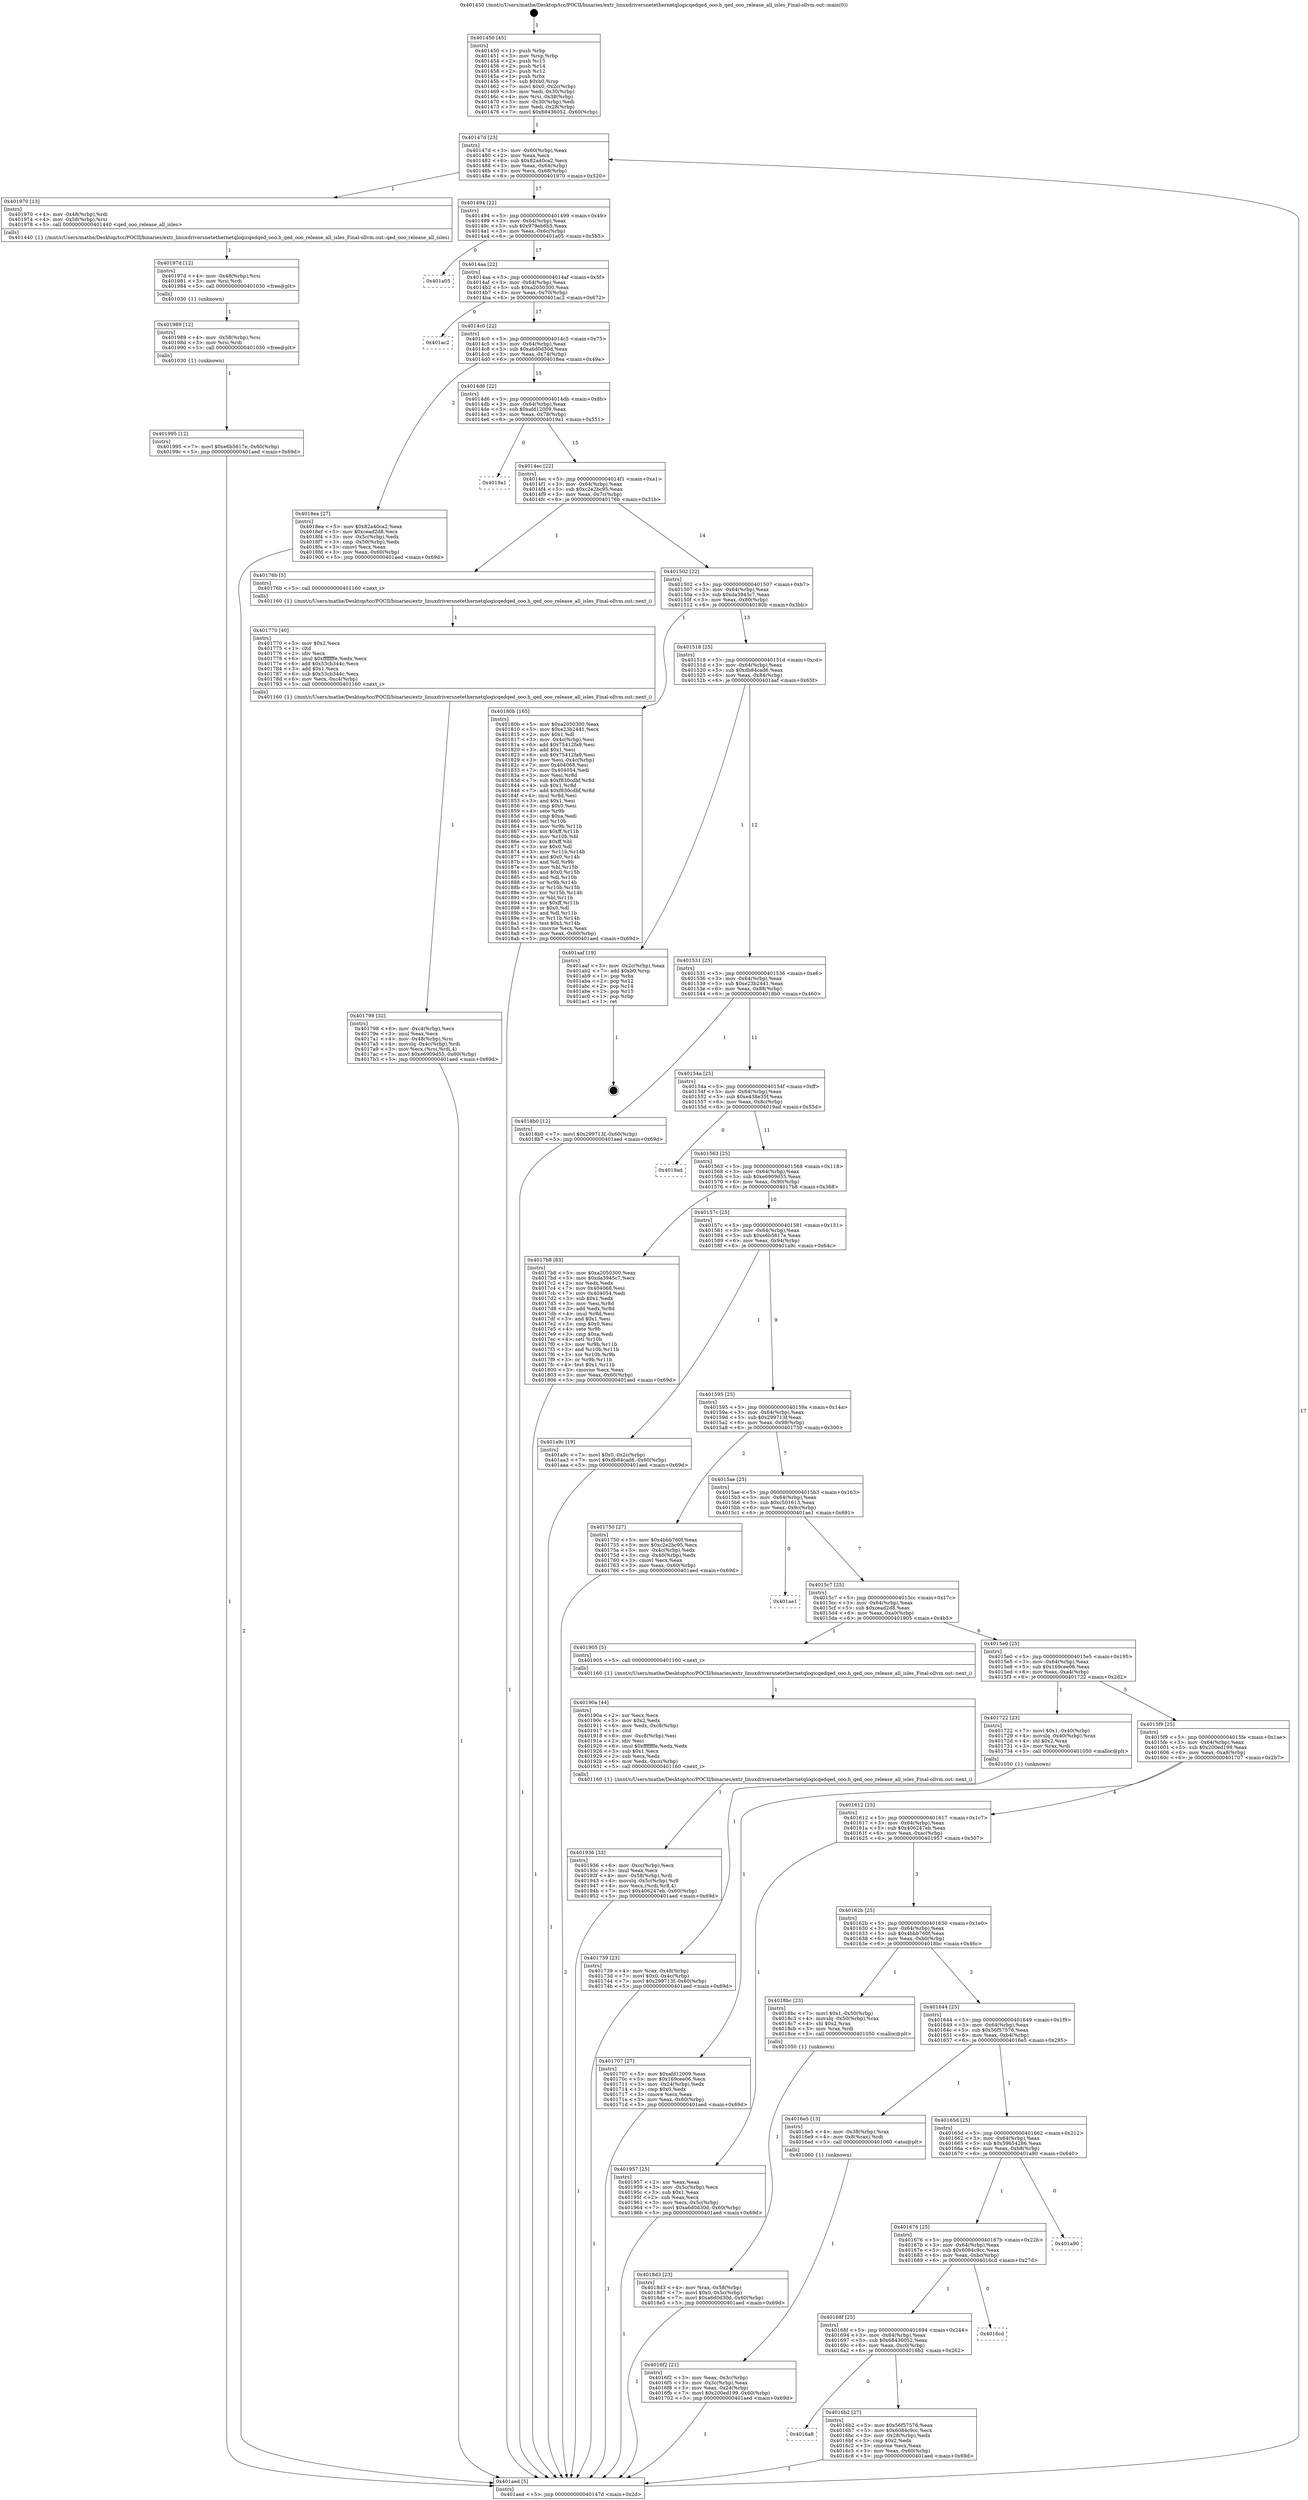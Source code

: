digraph "0x401450" {
  label = "0x401450 (/mnt/c/Users/mathe/Desktop/tcc/POCII/binaries/extr_linuxdriversnetethernetqlogicqedqed_ooo.h_qed_ooo_release_all_isles_Final-ollvm.out::main(0))"
  labelloc = "t"
  node[shape=record]

  Entry [label="",width=0.3,height=0.3,shape=circle,fillcolor=black,style=filled]
  "0x40147d" [label="{
     0x40147d [23]\l
     | [instrs]\l
     &nbsp;&nbsp;0x40147d \<+3\>: mov -0x60(%rbp),%eax\l
     &nbsp;&nbsp;0x401480 \<+2\>: mov %eax,%ecx\l
     &nbsp;&nbsp;0x401482 \<+6\>: sub $0x82a40ca2,%ecx\l
     &nbsp;&nbsp;0x401488 \<+3\>: mov %eax,-0x64(%rbp)\l
     &nbsp;&nbsp;0x40148b \<+3\>: mov %ecx,-0x68(%rbp)\l
     &nbsp;&nbsp;0x40148e \<+6\>: je 0000000000401970 \<main+0x520\>\l
  }"]
  "0x401970" [label="{
     0x401970 [13]\l
     | [instrs]\l
     &nbsp;&nbsp;0x401970 \<+4\>: mov -0x48(%rbp),%rdi\l
     &nbsp;&nbsp;0x401974 \<+4\>: mov -0x58(%rbp),%rsi\l
     &nbsp;&nbsp;0x401978 \<+5\>: call 0000000000401440 \<qed_ooo_release_all_isles\>\l
     | [calls]\l
     &nbsp;&nbsp;0x401440 \{1\} (/mnt/c/Users/mathe/Desktop/tcc/POCII/binaries/extr_linuxdriversnetethernetqlogicqedqed_ooo.h_qed_ooo_release_all_isles_Final-ollvm.out::qed_ooo_release_all_isles)\l
  }"]
  "0x401494" [label="{
     0x401494 [22]\l
     | [instrs]\l
     &nbsp;&nbsp;0x401494 \<+5\>: jmp 0000000000401499 \<main+0x49\>\l
     &nbsp;&nbsp;0x401499 \<+3\>: mov -0x64(%rbp),%eax\l
     &nbsp;&nbsp;0x40149c \<+5\>: sub $0x979eb6b5,%eax\l
     &nbsp;&nbsp;0x4014a1 \<+3\>: mov %eax,-0x6c(%rbp)\l
     &nbsp;&nbsp;0x4014a4 \<+6\>: je 0000000000401a05 \<main+0x5b5\>\l
  }"]
  Exit [label="",width=0.3,height=0.3,shape=circle,fillcolor=black,style=filled,peripheries=2]
  "0x401a05" [label="{
     0x401a05\l
  }", style=dashed]
  "0x4014aa" [label="{
     0x4014aa [22]\l
     | [instrs]\l
     &nbsp;&nbsp;0x4014aa \<+5\>: jmp 00000000004014af \<main+0x5f\>\l
     &nbsp;&nbsp;0x4014af \<+3\>: mov -0x64(%rbp),%eax\l
     &nbsp;&nbsp;0x4014b2 \<+5\>: sub $0xa2050300,%eax\l
     &nbsp;&nbsp;0x4014b7 \<+3\>: mov %eax,-0x70(%rbp)\l
     &nbsp;&nbsp;0x4014ba \<+6\>: je 0000000000401ac2 \<main+0x672\>\l
  }"]
  "0x401995" [label="{
     0x401995 [12]\l
     | [instrs]\l
     &nbsp;&nbsp;0x401995 \<+7\>: movl $0xe6b5617e,-0x60(%rbp)\l
     &nbsp;&nbsp;0x40199c \<+5\>: jmp 0000000000401aed \<main+0x69d\>\l
  }"]
  "0x401ac2" [label="{
     0x401ac2\l
  }", style=dashed]
  "0x4014c0" [label="{
     0x4014c0 [22]\l
     | [instrs]\l
     &nbsp;&nbsp;0x4014c0 \<+5\>: jmp 00000000004014c5 \<main+0x75\>\l
     &nbsp;&nbsp;0x4014c5 \<+3\>: mov -0x64(%rbp),%eax\l
     &nbsp;&nbsp;0x4014c8 \<+5\>: sub $0xa6d0d30d,%eax\l
     &nbsp;&nbsp;0x4014cd \<+3\>: mov %eax,-0x74(%rbp)\l
     &nbsp;&nbsp;0x4014d0 \<+6\>: je 00000000004018ea \<main+0x49a\>\l
  }"]
  "0x401989" [label="{
     0x401989 [12]\l
     | [instrs]\l
     &nbsp;&nbsp;0x401989 \<+4\>: mov -0x58(%rbp),%rsi\l
     &nbsp;&nbsp;0x40198d \<+3\>: mov %rsi,%rdi\l
     &nbsp;&nbsp;0x401990 \<+5\>: call 0000000000401030 \<free@plt\>\l
     | [calls]\l
     &nbsp;&nbsp;0x401030 \{1\} (unknown)\l
  }"]
  "0x4018ea" [label="{
     0x4018ea [27]\l
     | [instrs]\l
     &nbsp;&nbsp;0x4018ea \<+5\>: mov $0x82a40ca2,%eax\l
     &nbsp;&nbsp;0x4018ef \<+5\>: mov $0xcead2d8,%ecx\l
     &nbsp;&nbsp;0x4018f4 \<+3\>: mov -0x5c(%rbp),%edx\l
     &nbsp;&nbsp;0x4018f7 \<+3\>: cmp -0x50(%rbp),%edx\l
     &nbsp;&nbsp;0x4018fa \<+3\>: cmovl %ecx,%eax\l
     &nbsp;&nbsp;0x4018fd \<+3\>: mov %eax,-0x60(%rbp)\l
     &nbsp;&nbsp;0x401900 \<+5\>: jmp 0000000000401aed \<main+0x69d\>\l
  }"]
  "0x4014d6" [label="{
     0x4014d6 [22]\l
     | [instrs]\l
     &nbsp;&nbsp;0x4014d6 \<+5\>: jmp 00000000004014db \<main+0x8b\>\l
     &nbsp;&nbsp;0x4014db \<+3\>: mov -0x64(%rbp),%eax\l
     &nbsp;&nbsp;0x4014de \<+5\>: sub $0xafd12009,%eax\l
     &nbsp;&nbsp;0x4014e3 \<+3\>: mov %eax,-0x78(%rbp)\l
     &nbsp;&nbsp;0x4014e6 \<+6\>: je 00000000004019a1 \<main+0x551\>\l
  }"]
  "0x40197d" [label="{
     0x40197d [12]\l
     | [instrs]\l
     &nbsp;&nbsp;0x40197d \<+4\>: mov -0x48(%rbp),%rsi\l
     &nbsp;&nbsp;0x401981 \<+3\>: mov %rsi,%rdi\l
     &nbsp;&nbsp;0x401984 \<+5\>: call 0000000000401030 \<free@plt\>\l
     | [calls]\l
     &nbsp;&nbsp;0x401030 \{1\} (unknown)\l
  }"]
  "0x4019a1" [label="{
     0x4019a1\l
  }", style=dashed]
  "0x4014ec" [label="{
     0x4014ec [22]\l
     | [instrs]\l
     &nbsp;&nbsp;0x4014ec \<+5\>: jmp 00000000004014f1 \<main+0xa1\>\l
     &nbsp;&nbsp;0x4014f1 \<+3\>: mov -0x64(%rbp),%eax\l
     &nbsp;&nbsp;0x4014f4 \<+5\>: sub $0xc2e2bc95,%eax\l
     &nbsp;&nbsp;0x4014f9 \<+3\>: mov %eax,-0x7c(%rbp)\l
     &nbsp;&nbsp;0x4014fc \<+6\>: je 000000000040176b \<main+0x31b\>\l
  }"]
  "0x401936" [label="{
     0x401936 [33]\l
     | [instrs]\l
     &nbsp;&nbsp;0x401936 \<+6\>: mov -0xcc(%rbp),%ecx\l
     &nbsp;&nbsp;0x40193c \<+3\>: imul %eax,%ecx\l
     &nbsp;&nbsp;0x40193f \<+4\>: mov -0x58(%rbp),%rdi\l
     &nbsp;&nbsp;0x401943 \<+4\>: movslq -0x5c(%rbp),%r8\l
     &nbsp;&nbsp;0x401947 \<+4\>: mov %ecx,(%rdi,%r8,4)\l
     &nbsp;&nbsp;0x40194b \<+7\>: movl $0x406247eb,-0x60(%rbp)\l
     &nbsp;&nbsp;0x401952 \<+5\>: jmp 0000000000401aed \<main+0x69d\>\l
  }"]
  "0x40176b" [label="{
     0x40176b [5]\l
     | [instrs]\l
     &nbsp;&nbsp;0x40176b \<+5\>: call 0000000000401160 \<next_i\>\l
     | [calls]\l
     &nbsp;&nbsp;0x401160 \{1\} (/mnt/c/Users/mathe/Desktop/tcc/POCII/binaries/extr_linuxdriversnetethernetqlogicqedqed_ooo.h_qed_ooo_release_all_isles_Final-ollvm.out::next_i)\l
  }"]
  "0x401502" [label="{
     0x401502 [22]\l
     | [instrs]\l
     &nbsp;&nbsp;0x401502 \<+5\>: jmp 0000000000401507 \<main+0xb7\>\l
     &nbsp;&nbsp;0x401507 \<+3\>: mov -0x64(%rbp),%eax\l
     &nbsp;&nbsp;0x40150a \<+5\>: sub $0xda3945c7,%eax\l
     &nbsp;&nbsp;0x40150f \<+3\>: mov %eax,-0x80(%rbp)\l
     &nbsp;&nbsp;0x401512 \<+6\>: je 000000000040180b \<main+0x3bb\>\l
  }"]
  "0x40190a" [label="{
     0x40190a [44]\l
     | [instrs]\l
     &nbsp;&nbsp;0x40190a \<+2\>: xor %ecx,%ecx\l
     &nbsp;&nbsp;0x40190c \<+5\>: mov $0x2,%edx\l
     &nbsp;&nbsp;0x401911 \<+6\>: mov %edx,-0xc8(%rbp)\l
     &nbsp;&nbsp;0x401917 \<+1\>: cltd\l
     &nbsp;&nbsp;0x401918 \<+6\>: mov -0xc8(%rbp),%esi\l
     &nbsp;&nbsp;0x40191e \<+2\>: idiv %esi\l
     &nbsp;&nbsp;0x401920 \<+6\>: imul $0xfffffffe,%edx,%edx\l
     &nbsp;&nbsp;0x401926 \<+3\>: sub $0x1,%ecx\l
     &nbsp;&nbsp;0x401929 \<+2\>: sub %ecx,%edx\l
     &nbsp;&nbsp;0x40192b \<+6\>: mov %edx,-0xcc(%rbp)\l
     &nbsp;&nbsp;0x401931 \<+5\>: call 0000000000401160 \<next_i\>\l
     | [calls]\l
     &nbsp;&nbsp;0x401160 \{1\} (/mnt/c/Users/mathe/Desktop/tcc/POCII/binaries/extr_linuxdriversnetethernetqlogicqedqed_ooo.h_qed_ooo_release_all_isles_Final-ollvm.out::next_i)\l
  }"]
  "0x40180b" [label="{
     0x40180b [165]\l
     | [instrs]\l
     &nbsp;&nbsp;0x40180b \<+5\>: mov $0xa2050300,%eax\l
     &nbsp;&nbsp;0x401810 \<+5\>: mov $0xe23b2441,%ecx\l
     &nbsp;&nbsp;0x401815 \<+2\>: mov $0x1,%dl\l
     &nbsp;&nbsp;0x401817 \<+3\>: mov -0x4c(%rbp),%esi\l
     &nbsp;&nbsp;0x40181a \<+6\>: add $0x75412fa9,%esi\l
     &nbsp;&nbsp;0x401820 \<+3\>: add $0x1,%esi\l
     &nbsp;&nbsp;0x401823 \<+6\>: sub $0x75412fa9,%esi\l
     &nbsp;&nbsp;0x401829 \<+3\>: mov %esi,-0x4c(%rbp)\l
     &nbsp;&nbsp;0x40182c \<+7\>: mov 0x404068,%esi\l
     &nbsp;&nbsp;0x401833 \<+7\>: mov 0x404054,%edi\l
     &nbsp;&nbsp;0x40183a \<+3\>: mov %esi,%r8d\l
     &nbsp;&nbsp;0x40183d \<+7\>: sub $0xf830cdbf,%r8d\l
     &nbsp;&nbsp;0x401844 \<+4\>: sub $0x1,%r8d\l
     &nbsp;&nbsp;0x401848 \<+7\>: add $0xf830cdbf,%r8d\l
     &nbsp;&nbsp;0x40184f \<+4\>: imul %r8d,%esi\l
     &nbsp;&nbsp;0x401853 \<+3\>: and $0x1,%esi\l
     &nbsp;&nbsp;0x401856 \<+3\>: cmp $0x0,%esi\l
     &nbsp;&nbsp;0x401859 \<+4\>: sete %r9b\l
     &nbsp;&nbsp;0x40185d \<+3\>: cmp $0xa,%edi\l
     &nbsp;&nbsp;0x401860 \<+4\>: setl %r10b\l
     &nbsp;&nbsp;0x401864 \<+3\>: mov %r9b,%r11b\l
     &nbsp;&nbsp;0x401867 \<+4\>: xor $0xff,%r11b\l
     &nbsp;&nbsp;0x40186b \<+3\>: mov %r10b,%bl\l
     &nbsp;&nbsp;0x40186e \<+3\>: xor $0xff,%bl\l
     &nbsp;&nbsp;0x401871 \<+3\>: xor $0x0,%dl\l
     &nbsp;&nbsp;0x401874 \<+3\>: mov %r11b,%r14b\l
     &nbsp;&nbsp;0x401877 \<+4\>: and $0x0,%r14b\l
     &nbsp;&nbsp;0x40187b \<+3\>: and %dl,%r9b\l
     &nbsp;&nbsp;0x40187e \<+3\>: mov %bl,%r15b\l
     &nbsp;&nbsp;0x401881 \<+4\>: and $0x0,%r15b\l
     &nbsp;&nbsp;0x401885 \<+3\>: and %dl,%r10b\l
     &nbsp;&nbsp;0x401888 \<+3\>: or %r9b,%r14b\l
     &nbsp;&nbsp;0x40188b \<+3\>: or %r10b,%r15b\l
     &nbsp;&nbsp;0x40188e \<+3\>: xor %r15b,%r14b\l
     &nbsp;&nbsp;0x401891 \<+3\>: or %bl,%r11b\l
     &nbsp;&nbsp;0x401894 \<+4\>: xor $0xff,%r11b\l
     &nbsp;&nbsp;0x401898 \<+3\>: or $0x0,%dl\l
     &nbsp;&nbsp;0x40189b \<+3\>: and %dl,%r11b\l
     &nbsp;&nbsp;0x40189e \<+3\>: or %r11b,%r14b\l
     &nbsp;&nbsp;0x4018a1 \<+4\>: test $0x1,%r14b\l
     &nbsp;&nbsp;0x4018a5 \<+3\>: cmovne %ecx,%eax\l
     &nbsp;&nbsp;0x4018a8 \<+3\>: mov %eax,-0x60(%rbp)\l
     &nbsp;&nbsp;0x4018ab \<+5\>: jmp 0000000000401aed \<main+0x69d\>\l
  }"]
  "0x401518" [label="{
     0x401518 [25]\l
     | [instrs]\l
     &nbsp;&nbsp;0x401518 \<+5\>: jmp 000000000040151d \<main+0xcd\>\l
     &nbsp;&nbsp;0x40151d \<+3\>: mov -0x64(%rbp),%eax\l
     &nbsp;&nbsp;0x401520 \<+5\>: sub $0xdb84cad6,%eax\l
     &nbsp;&nbsp;0x401525 \<+6\>: mov %eax,-0x84(%rbp)\l
     &nbsp;&nbsp;0x40152b \<+6\>: je 0000000000401aaf \<main+0x65f\>\l
  }"]
  "0x4018d3" [label="{
     0x4018d3 [23]\l
     | [instrs]\l
     &nbsp;&nbsp;0x4018d3 \<+4\>: mov %rax,-0x58(%rbp)\l
     &nbsp;&nbsp;0x4018d7 \<+7\>: movl $0x0,-0x5c(%rbp)\l
     &nbsp;&nbsp;0x4018de \<+7\>: movl $0xa6d0d30d,-0x60(%rbp)\l
     &nbsp;&nbsp;0x4018e5 \<+5\>: jmp 0000000000401aed \<main+0x69d\>\l
  }"]
  "0x401aaf" [label="{
     0x401aaf [19]\l
     | [instrs]\l
     &nbsp;&nbsp;0x401aaf \<+3\>: mov -0x2c(%rbp),%eax\l
     &nbsp;&nbsp;0x401ab2 \<+7\>: add $0xb0,%rsp\l
     &nbsp;&nbsp;0x401ab9 \<+1\>: pop %rbx\l
     &nbsp;&nbsp;0x401aba \<+2\>: pop %r12\l
     &nbsp;&nbsp;0x401abc \<+2\>: pop %r14\l
     &nbsp;&nbsp;0x401abe \<+2\>: pop %r15\l
     &nbsp;&nbsp;0x401ac0 \<+1\>: pop %rbp\l
     &nbsp;&nbsp;0x401ac1 \<+1\>: ret\l
  }"]
  "0x401531" [label="{
     0x401531 [25]\l
     | [instrs]\l
     &nbsp;&nbsp;0x401531 \<+5\>: jmp 0000000000401536 \<main+0xe6\>\l
     &nbsp;&nbsp;0x401536 \<+3\>: mov -0x64(%rbp),%eax\l
     &nbsp;&nbsp;0x401539 \<+5\>: sub $0xe23b2441,%eax\l
     &nbsp;&nbsp;0x40153e \<+6\>: mov %eax,-0x88(%rbp)\l
     &nbsp;&nbsp;0x401544 \<+6\>: je 00000000004018b0 \<main+0x460\>\l
  }"]
  "0x401798" [label="{
     0x401798 [32]\l
     | [instrs]\l
     &nbsp;&nbsp;0x401798 \<+6\>: mov -0xc4(%rbp),%ecx\l
     &nbsp;&nbsp;0x40179e \<+3\>: imul %eax,%ecx\l
     &nbsp;&nbsp;0x4017a1 \<+4\>: mov -0x48(%rbp),%rsi\l
     &nbsp;&nbsp;0x4017a5 \<+4\>: movslq -0x4c(%rbp),%rdi\l
     &nbsp;&nbsp;0x4017a9 \<+3\>: mov %ecx,(%rsi,%rdi,4)\l
     &nbsp;&nbsp;0x4017ac \<+7\>: movl $0xe6909d55,-0x60(%rbp)\l
     &nbsp;&nbsp;0x4017b3 \<+5\>: jmp 0000000000401aed \<main+0x69d\>\l
  }"]
  "0x4018b0" [label="{
     0x4018b0 [12]\l
     | [instrs]\l
     &nbsp;&nbsp;0x4018b0 \<+7\>: movl $0x299713f,-0x60(%rbp)\l
     &nbsp;&nbsp;0x4018b7 \<+5\>: jmp 0000000000401aed \<main+0x69d\>\l
  }"]
  "0x40154a" [label="{
     0x40154a [25]\l
     | [instrs]\l
     &nbsp;&nbsp;0x40154a \<+5\>: jmp 000000000040154f \<main+0xff\>\l
     &nbsp;&nbsp;0x40154f \<+3\>: mov -0x64(%rbp),%eax\l
     &nbsp;&nbsp;0x401552 \<+5\>: sub $0xe438e35f,%eax\l
     &nbsp;&nbsp;0x401557 \<+6\>: mov %eax,-0x8c(%rbp)\l
     &nbsp;&nbsp;0x40155d \<+6\>: je 00000000004019ad \<main+0x55d\>\l
  }"]
  "0x401770" [label="{
     0x401770 [40]\l
     | [instrs]\l
     &nbsp;&nbsp;0x401770 \<+5\>: mov $0x2,%ecx\l
     &nbsp;&nbsp;0x401775 \<+1\>: cltd\l
     &nbsp;&nbsp;0x401776 \<+2\>: idiv %ecx\l
     &nbsp;&nbsp;0x401778 \<+6\>: imul $0xfffffffe,%edx,%ecx\l
     &nbsp;&nbsp;0x40177e \<+6\>: add $0x53cb344c,%ecx\l
     &nbsp;&nbsp;0x401784 \<+3\>: add $0x1,%ecx\l
     &nbsp;&nbsp;0x401787 \<+6\>: sub $0x53cb344c,%ecx\l
     &nbsp;&nbsp;0x40178d \<+6\>: mov %ecx,-0xc4(%rbp)\l
     &nbsp;&nbsp;0x401793 \<+5\>: call 0000000000401160 \<next_i\>\l
     | [calls]\l
     &nbsp;&nbsp;0x401160 \{1\} (/mnt/c/Users/mathe/Desktop/tcc/POCII/binaries/extr_linuxdriversnetethernetqlogicqedqed_ooo.h_qed_ooo_release_all_isles_Final-ollvm.out::next_i)\l
  }"]
  "0x4019ad" [label="{
     0x4019ad\l
  }", style=dashed]
  "0x401563" [label="{
     0x401563 [25]\l
     | [instrs]\l
     &nbsp;&nbsp;0x401563 \<+5\>: jmp 0000000000401568 \<main+0x118\>\l
     &nbsp;&nbsp;0x401568 \<+3\>: mov -0x64(%rbp),%eax\l
     &nbsp;&nbsp;0x40156b \<+5\>: sub $0xe6909d55,%eax\l
     &nbsp;&nbsp;0x401570 \<+6\>: mov %eax,-0x90(%rbp)\l
     &nbsp;&nbsp;0x401576 \<+6\>: je 00000000004017b8 \<main+0x368\>\l
  }"]
  "0x401739" [label="{
     0x401739 [23]\l
     | [instrs]\l
     &nbsp;&nbsp;0x401739 \<+4\>: mov %rax,-0x48(%rbp)\l
     &nbsp;&nbsp;0x40173d \<+7\>: movl $0x0,-0x4c(%rbp)\l
     &nbsp;&nbsp;0x401744 \<+7\>: movl $0x299713f,-0x60(%rbp)\l
     &nbsp;&nbsp;0x40174b \<+5\>: jmp 0000000000401aed \<main+0x69d\>\l
  }"]
  "0x4017b8" [label="{
     0x4017b8 [83]\l
     | [instrs]\l
     &nbsp;&nbsp;0x4017b8 \<+5\>: mov $0xa2050300,%eax\l
     &nbsp;&nbsp;0x4017bd \<+5\>: mov $0xda3945c7,%ecx\l
     &nbsp;&nbsp;0x4017c2 \<+2\>: xor %edx,%edx\l
     &nbsp;&nbsp;0x4017c4 \<+7\>: mov 0x404068,%esi\l
     &nbsp;&nbsp;0x4017cb \<+7\>: mov 0x404054,%edi\l
     &nbsp;&nbsp;0x4017d2 \<+3\>: sub $0x1,%edx\l
     &nbsp;&nbsp;0x4017d5 \<+3\>: mov %esi,%r8d\l
     &nbsp;&nbsp;0x4017d8 \<+3\>: add %edx,%r8d\l
     &nbsp;&nbsp;0x4017db \<+4\>: imul %r8d,%esi\l
     &nbsp;&nbsp;0x4017df \<+3\>: and $0x1,%esi\l
     &nbsp;&nbsp;0x4017e2 \<+3\>: cmp $0x0,%esi\l
     &nbsp;&nbsp;0x4017e5 \<+4\>: sete %r9b\l
     &nbsp;&nbsp;0x4017e9 \<+3\>: cmp $0xa,%edi\l
     &nbsp;&nbsp;0x4017ec \<+4\>: setl %r10b\l
     &nbsp;&nbsp;0x4017f0 \<+3\>: mov %r9b,%r11b\l
     &nbsp;&nbsp;0x4017f3 \<+3\>: and %r10b,%r11b\l
     &nbsp;&nbsp;0x4017f6 \<+3\>: xor %r10b,%r9b\l
     &nbsp;&nbsp;0x4017f9 \<+3\>: or %r9b,%r11b\l
     &nbsp;&nbsp;0x4017fc \<+4\>: test $0x1,%r11b\l
     &nbsp;&nbsp;0x401800 \<+3\>: cmovne %ecx,%eax\l
     &nbsp;&nbsp;0x401803 \<+3\>: mov %eax,-0x60(%rbp)\l
     &nbsp;&nbsp;0x401806 \<+5\>: jmp 0000000000401aed \<main+0x69d\>\l
  }"]
  "0x40157c" [label="{
     0x40157c [25]\l
     | [instrs]\l
     &nbsp;&nbsp;0x40157c \<+5\>: jmp 0000000000401581 \<main+0x131\>\l
     &nbsp;&nbsp;0x401581 \<+3\>: mov -0x64(%rbp),%eax\l
     &nbsp;&nbsp;0x401584 \<+5\>: sub $0xe6b5617e,%eax\l
     &nbsp;&nbsp;0x401589 \<+6\>: mov %eax,-0x94(%rbp)\l
     &nbsp;&nbsp;0x40158f \<+6\>: je 0000000000401a9c \<main+0x64c\>\l
  }"]
  "0x4016f2" [label="{
     0x4016f2 [21]\l
     | [instrs]\l
     &nbsp;&nbsp;0x4016f2 \<+3\>: mov %eax,-0x3c(%rbp)\l
     &nbsp;&nbsp;0x4016f5 \<+3\>: mov -0x3c(%rbp),%eax\l
     &nbsp;&nbsp;0x4016f8 \<+3\>: mov %eax,-0x24(%rbp)\l
     &nbsp;&nbsp;0x4016fb \<+7\>: movl $0x200ed199,-0x60(%rbp)\l
     &nbsp;&nbsp;0x401702 \<+5\>: jmp 0000000000401aed \<main+0x69d\>\l
  }"]
  "0x401a9c" [label="{
     0x401a9c [19]\l
     | [instrs]\l
     &nbsp;&nbsp;0x401a9c \<+7\>: movl $0x0,-0x2c(%rbp)\l
     &nbsp;&nbsp;0x401aa3 \<+7\>: movl $0xdb84cad6,-0x60(%rbp)\l
     &nbsp;&nbsp;0x401aaa \<+5\>: jmp 0000000000401aed \<main+0x69d\>\l
  }"]
  "0x401595" [label="{
     0x401595 [25]\l
     | [instrs]\l
     &nbsp;&nbsp;0x401595 \<+5\>: jmp 000000000040159a \<main+0x14a\>\l
     &nbsp;&nbsp;0x40159a \<+3\>: mov -0x64(%rbp),%eax\l
     &nbsp;&nbsp;0x40159d \<+5\>: sub $0x299713f,%eax\l
     &nbsp;&nbsp;0x4015a2 \<+6\>: mov %eax,-0x98(%rbp)\l
     &nbsp;&nbsp;0x4015a8 \<+6\>: je 0000000000401750 \<main+0x300\>\l
  }"]
  "0x401450" [label="{
     0x401450 [45]\l
     | [instrs]\l
     &nbsp;&nbsp;0x401450 \<+1\>: push %rbp\l
     &nbsp;&nbsp;0x401451 \<+3\>: mov %rsp,%rbp\l
     &nbsp;&nbsp;0x401454 \<+2\>: push %r15\l
     &nbsp;&nbsp;0x401456 \<+2\>: push %r14\l
     &nbsp;&nbsp;0x401458 \<+2\>: push %r12\l
     &nbsp;&nbsp;0x40145a \<+1\>: push %rbx\l
     &nbsp;&nbsp;0x40145b \<+7\>: sub $0xb0,%rsp\l
     &nbsp;&nbsp;0x401462 \<+7\>: movl $0x0,-0x2c(%rbp)\l
     &nbsp;&nbsp;0x401469 \<+3\>: mov %edi,-0x30(%rbp)\l
     &nbsp;&nbsp;0x40146c \<+4\>: mov %rsi,-0x38(%rbp)\l
     &nbsp;&nbsp;0x401470 \<+3\>: mov -0x30(%rbp),%edi\l
     &nbsp;&nbsp;0x401473 \<+3\>: mov %edi,-0x28(%rbp)\l
     &nbsp;&nbsp;0x401476 \<+7\>: movl $0x68436052,-0x60(%rbp)\l
  }"]
  "0x401750" [label="{
     0x401750 [27]\l
     | [instrs]\l
     &nbsp;&nbsp;0x401750 \<+5\>: mov $0x4bbb760f,%eax\l
     &nbsp;&nbsp;0x401755 \<+5\>: mov $0xc2e2bc95,%ecx\l
     &nbsp;&nbsp;0x40175a \<+3\>: mov -0x4c(%rbp),%edx\l
     &nbsp;&nbsp;0x40175d \<+3\>: cmp -0x40(%rbp),%edx\l
     &nbsp;&nbsp;0x401760 \<+3\>: cmovl %ecx,%eax\l
     &nbsp;&nbsp;0x401763 \<+3\>: mov %eax,-0x60(%rbp)\l
     &nbsp;&nbsp;0x401766 \<+5\>: jmp 0000000000401aed \<main+0x69d\>\l
  }"]
  "0x4015ae" [label="{
     0x4015ae [25]\l
     | [instrs]\l
     &nbsp;&nbsp;0x4015ae \<+5\>: jmp 00000000004015b3 \<main+0x163\>\l
     &nbsp;&nbsp;0x4015b3 \<+3\>: mov -0x64(%rbp),%eax\l
     &nbsp;&nbsp;0x4015b6 \<+5\>: sub $0xc501613,%eax\l
     &nbsp;&nbsp;0x4015bb \<+6\>: mov %eax,-0x9c(%rbp)\l
     &nbsp;&nbsp;0x4015c1 \<+6\>: je 0000000000401ae1 \<main+0x691\>\l
  }"]
  "0x401aed" [label="{
     0x401aed [5]\l
     | [instrs]\l
     &nbsp;&nbsp;0x401aed \<+5\>: jmp 000000000040147d \<main+0x2d\>\l
  }"]
  "0x401ae1" [label="{
     0x401ae1\l
  }", style=dashed]
  "0x4015c7" [label="{
     0x4015c7 [25]\l
     | [instrs]\l
     &nbsp;&nbsp;0x4015c7 \<+5\>: jmp 00000000004015cc \<main+0x17c\>\l
     &nbsp;&nbsp;0x4015cc \<+3\>: mov -0x64(%rbp),%eax\l
     &nbsp;&nbsp;0x4015cf \<+5\>: sub $0xcead2d8,%eax\l
     &nbsp;&nbsp;0x4015d4 \<+6\>: mov %eax,-0xa0(%rbp)\l
     &nbsp;&nbsp;0x4015da \<+6\>: je 0000000000401905 \<main+0x4b5\>\l
  }"]
  "0x4016a8" [label="{
     0x4016a8\l
  }", style=dashed]
  "0x401905" [label="{
     0x401905 [5]\l
     | [instrs]\l
     &nbsp;&nbsp;0x401905 \<+5\>: call 0000000000401160 \<next_i\>\l
     | [calls]\l
     &nbsp;&nbsp;0x401160 \{1\} (/mnt/c/Users/mathe/Desktop/tcc/POCII/binaries/extr_linuxdriversnetethernetqlogicqedqed_ooo.h_qed_ooo_release_all_isles_Final-ollvm.out::next_i)\l
  }"]
  "0x4015e0" [label="{
     0x4015e0 [25]\l
     | [instrs]\l
     &nbsp;&nbsp;0x4015e0 \<+5\>: jmp 00000000004015e5 \<main+0x195\>\l
     &nbsp;&nbsp;0x4015e5 \<+3\>: mov -0x64(%rbp),%eax\l
     &nbsp;&nbsp;0x4015e8 \<+5\>: sub $0x169cee06,%eax\l
     &nbsp;&nbsp;0x4015ed \<+6\>: mov %eax,-0xa4(%rbp)\l
     &nbsp;&nbsp;0x4015f3 \<+6\>: je 0000000000401722 \<main+0x2d2\>\l
  }"]
  "0x4016b2" [label="{
     0x4016b2 [27]\l
     | [instrs]\l
     &nbsp;&nbsp;0x4016b2 \<+5\>: mov $0x56f57576,%eax\l
     &nbsp;&nbsp;0x4016b7 \<+5\>: mov $0x6084c9cc,%ecx\l
     &nbsp;&nbsp;0x4016bc \<+3\>: mov -0x28(%rbp),%edx\l
     &nbsp;&nbsp;0x4016bf \<+3\>: cmp $0x2,%edx\l
     &nbsp;&nbsp;0x4016c2 \<+3\>: cmovne %ecx,%eax\l
     &nbsp;&nbsp;0x4016c5 \<+3\>: mov %eax,-0x60(%rbp)\l
     &nbsp;&nbsp;0x4016c8 \<+5\>: jmp 0000000000401aed \<main+0x69d\>\l
  }"]
  "0x401722" [label="{
     0x401722 [23]\l
     | [instrs]\l
     &nbsp;&nbsp;0x401722 \<+7\>: movl $0x1,-0x40(%rbp)\l
     &nbsp;&nbsp;0x401729 \<+4\>: movslq -0x40(%rbp),%rax\l
     &nbsp;&nbsp;0x40172d \<+4\>: shl $0x2,%rax\l
     &nbsp;&nbsp;0x401731 \<+3\>: mov %rax,%rdi\l
     &nbsp;&nbsp;0x401734 \<+5\>: call 0000000000401050 \<malloc@plt\>\l
     | [calls]\l
     &nbsp;&nbsp;0x401050 \{1\} (unknown)\l
  }"]
  "0x4015f9" [label="{
     0x4015f9 [25]\l
     | [instrs]\l
     &nbsp;&nbsp;0x4015f9 \<+5\>: jmp 00000000004015fe \<main+0x1ae\>\l
     &nbsp;&nbsp;0x4015fe \<+3\>: mov -0x64(%rbp),%eax\l
     &nbsp;&nbsp;0x401601 \<+5\>: sub $0x200ed199,%eax\l
     &nbsp;&nbsp;0x401606 \<+6\>: mov %eax,-0xa8(%rbp)\l
     &nbsp;&nbsp;0x40160c \<+6\>: je 0000000000401707 \<main+0x2b7\>\l
  }"]
  "0x40168f" [label="{
     0x40168f [25]\l
     | [instrs]\l
     &nbsp;&nbsp;0x40168f \<+5\>: jmp 0000000000401694 \<main+0x244\>\l
     &nbsp;&nbsp;0x401694 \<+3\>: mov -0x64(%rbp),%eax\l
     &nbsp;&nbsp;0x401697 \<+5\>: sub $0x68436052,%eax\l
     &nbsp;&nbsp;0x40169c \<+6\>: mov %eax,-0xc0(%rbp)\l
     &nbsp;&nbsp;0x4016a2 \<+6\>: je 00000000004016b2 \<main+0x262\>\l
  }"]
  "0x401707" [label="{
     0x401707 [27]\l
     | [instrs]\l
     &nbsp;&nbsp;0x401707 \<+5\>: mov $0xafd12009,%eax\l
     &nbsp;&nbsp;0x40170c \<+5\>: mov $0x169cee06,%ecx\l
     &nbsp;&nbsp;0x401711 \<+3\>: mov -0x24(%rbp),%edx\l
     &nbsp;&nbsp;0x401714 \<+3\>: cmp $0x0,%edx\l
     &nbsp;&nbsp;0x401717 \<+3\>: cmove %ecx,%eax\l
     &nbsp;&nbsp;0x40171a \<+3\>: mov %eax,-0x60(%rbp)\l
     &nbsp;&nbsp;0x40171d \<+5\>: jmp 0000000000401aed \<main+0x69d\>\l
  }"]
  "0x401612" [label="{
     0x401612 [25]\l
     | [instrs]\l
     &nbsp;&nbsp;0x401612 \<+5\>: jmp 0000000000401617 \<main+0x1c7\>\l
     &nbsp;&nbsp;0x401617 \<+3\>: mov -0x64(%rbp),%eax\l
     &nbsp;&nbsp;0x40161a \<+5\>: sub $0x406247eb,%eax\l
     &nbsp;&nbsp;0x40161f \<+6\>: mov %eax,-0xac(%rbp)\l
     &nbsp;&nbsp;0x401625 \<+6\>: je 0000000000401957 \<main+0x507\>\l
  }"]
  "0x4016cd" [label="{
     0x4016cd\l
  }", style=dashed]
  "0x401957" [label="{
     0x401957 [25]\l
     | [instrs]\l
     &nbsp;&nbsp;0x401957 \<+2\>: xor %eax,%eax\l
     &nbsp;&nbsp;0x401959 \<+3\>: mov -0x5c(%rbp),%ecx\l
     &nbsp;&nbsp;0x40195c \<+3\>: sub $0x1,%eax\l
     &nbsp;&nbsp;0x40195f \<+2\>: sub %eax,%ecx\l
     &nbsp;&nbsp;0x401961 \<+3\>: mov %ecx,-0x5c(%rbp)\l
     &nbsp;&nbsp;0x401964 \<+7\>: movl $0xa6d0d30d,-0x60(%rbp)\l
     &nbsp;&nbsp;0x40196b \<+5\>: jmp 0000000000401aed \<main+0x69d\>\l
  }"]
  "0x40162b" [label="{
     0x40162b [25]\l
     | [instrs]\l
     &nbsp;&nbsp;0x40162b \<+5\>: jmp 0000000000401630 \<main+0x1e0\>\l
     &nbsp;&nbsp;0x401630 \<+3\>: mov -0x64(%rbp),%eax\l
     &nbsp;&nbsp;0x401633 \<+5\>: sub $0x4bbb760f,%eax\l
     &nbsp;&nbsp;0x401638 \<+6\>: mov %eax,-0xb0(%rbp)\l
     &nbsp;&nbsp;0x40163e \<+6\>: je 00000000004018bc \<main+0x46c\>\l
  }"]
  "0x401676" [label="{
     0x401676 [25]\l
     | [instrs]\l
     &nbsp;&nbsp;0x401676 \<+5\>: jmp 000000000040167b \<main+0x22b\>\l
     &nbsp;&nbsp;0x40167b \<+3\>: mov -0x64(%rbp),%eax\l
     &nbsp;&nbsp;0x40167e \<+5\>: sub $0x6084c9cc,%eax\l
     &nbsp;&nbsp;0x401683 \<+6\>: mov %eax,-0xbc(%rbp)\l
     &nbsp;&nbsp;0x401689 \<+6\>: je 00000000004016cd \<main+0x27d\>\l
  }"]
  "0x4018bc" [label="{
     0x4018bc [23]\l
     | [instrs]\l
     &nbsp;&nbsp;0x4018bc \<+7\>: movl $0x1,-0x50(%rbp)\l
     &nbsp;&nbsp;0x4018c3 \<+4\>: movslq -0x50(%rbp),%rax\l
     &nbsp;&nbsp;0x4018c7 \<+4\>: shl $0x2,%rax\l
     &nbsp;&nbsp;0x4018cb \<+3\>: mov %rax,%rdi\l
     &nbsp;&nbsp;0x4018ce \<+5\>: call 0000000000401050 \<malloc@plt\>\l
     | [calls]\l
     &nbsp;&nbsp;0x401050 \{1\} (unknown)\l
  }"]
  "0x401644" [label="{
     0x401644 [25]\l
     | [instrs]\l
     &nbsp;&nbsp;0x401644 \<+5\>: jmp 0000000000401649 \<main+0x1f9\>\l
     &nbsp;&nbsp;0x401649 \<+3\>: mov -0x64(%rbp),%eax\l
     &nbsp;&nbsp;0x40164c \<+5\>: sub $0x56f57576,%eax\l
     &nbsp;&nbsp;0x401651 \<+6\>: mov %eax,-0xb4(%rbp)\l
     &nbsp;&nbsp;0x401657 \<+6\>: je 00000000004016e5 \<main+0x295\>\l
  }"]
  "0x401a90" [label="{
     0x401a90\l
  }", style=dashed]
  "0x4016e5" [label="{
     0x4016e5 [13]\l
     | [instrs]\l
     &nbsp;&nbsp;0x4016e5 \<+4\>: mov -0x38(%rbp),%rax\l
     &nbsp;&nbsp;0x4016e9 \<+4\>: mov 0x8(%rax),%rdi\l
     &nbsp;&nbsp;0x4016ed \<+5\>: call 0000000000401060 \<atoi@plt\>\l
     | [calls]\l
     &nbsp;&nbsp;0x401060 \{1\} (unknown)\l
  }"]
  "0x40165d" [label="{
     0x40165d [25]\l
     | [instrs]\l
     &nbsp;&nbsp;0x40165d \<+5\>: jmp 0000000000401662 \<main+0x212\>\l
     &nbsp;&nbsp;0x401662 \<+3\>: mov -0x64(%rbp),%eax\l
     &nbsp;&nbsp;0x401665 \<+5\>: sub $0x59654286,%eax\l
     &nbsp;&nbsp;0x40166a \<+6\>: mov %eax,-0xb8(%rbp)\l
     &nbsp;&nbsp;0x401670 \<+6\>: je 0000000000401a90 \<main+0x640\>\l
  }"]
  Entry -> "0x401450" [label=" 1"]
  "0x40147d" -> "0x401970" [label=" 1"]
  "0x40147d" -> "0x401494" [label=" 17"]
  "0x401aaf" -> Exit [label=" 1"]
  "0x401494" -> "0x401a05" [label=" 0"]
  "0x401494" -> "0x4014aa" [label=" 17"]
  "0x401a9c" -> "0x401aed" [label=" 1"]
  "0x4014aa" -> "0x401ac2" [label=" 0"]
  "0x4014aa" -> "0x4014c0" [label=" 17"]
  "0x401995" -> "0x401aed" [label=" 1"]
  "0x4014c0" -> "0x4018ea" [label=" 2"]
  "0x4014c0" -> "0x4014d6" [label=" 15"]
  "0x401989" -> "0x401995" [label=" 1"]
  "0x4014d6" -> "0x4019a1" [label=" 0"]
  "0x4014d6" -> "0x4014ec" [label=" 15"]
  "0x40197d" -> "0x401989" [label=" 1"]
  "0x4014ec" -> "0x40176b" [label=" 1"]
  "0x4014ec" -> "0x401502" [label=" 14"]
  "0x401970" -> "0x40197d" [label=" 1"]
  "0x401502" -> "0x40180b" [label=" 1"]
  "0x401502" -> "0x401518" [label=" 13"]
  "0x401957" -> "0x401aed" [label=" 1"]
  "0x401518" -> "0x401aaf" [label=" 1"]
  "0x401518" -> "0x401531" [label=" 12"]
  "0x401936" -> "0x401aed" [label=" 1"]
  "0x401531" -> "0x4018b0" [label=" 1"]
  "0x401531" -> "0x40154a" [label=" 11"]
  "0x40190a" -> "0x401936" [label=" 1"]
  "0x40154a" -> "0x4019ad" [label=" 0"]
  "0x40154a" -> "0x401563" [label=" 11"]
  "0x401905" -> "0x40190a" [label=" 1"]
  "0x401563" -> "0x4017b8" [label=" 1"]
  "0x401563" -> "0x40157c" [label=" 10"]
  "0x4018ea" -> "0x401aed" [label=" 2"]
  "0x40157c" -> "0x401a9c" [label=" 1"]
  "0x40157c" -> "0x401595" [label=" 9"]
  "0x4018d3" -> "0x401aed" [label=" 1"]
  "0x401595" -> "0x401750" [label=" 2"]
  "0x401595" -> "0x4015ae" [label=" 7"]
  "0x4018bc" -> "0x4018d3" [label=" 1"]
  "0x4015ae" -> "0x401ae1" [label=" 0"]
  "0x4015ae" -> "0x4015c7" [label=" 7"]
  "0x4018b0" -> "0x401aed" [label=" 1"]
  "0x4015c7" -> "0x401905" [label=" 1"]
  "0x4015c7" -> "0x4015e0" [label=" 6"]
  "0x40180b" -> "0x401aed" [label=" 1"]
  "0x4015e0" -> "0x401722" [label=" 1"]
  "0x4015e0" -> "0x4015f9" [label=" 5"]
  "0x4017b8" -> "0x401aed" [label=" 1"]
  "0x4015f9" -> "0x401707" [label=" 1"]
  "0x4015f9" -> "0x401612" [label=" 4"]
  "0x401770" -> "0x401798" [label=" 1"]
  "0x401612" -> "0x401957" [label=" 1"]
  "0x401612" -> "0x40162b" [label=" 3"]
  "0x40176b" -> "0x401770" [label=" 1"]
  "0x40162b" -> "0x4018bc" [label=" 1"]
  "0x40162b" -> "0x401644" [label=" 2"]
  "0x401739" -> "0x401aed" [label=" 1"]
  "0x401644" -> "0x4016e5" [label=" 1"]
  "0x401644" -> "0x40165d" [label=" 1"]
  "0x401722" -> "0x401739" [label=" 1"]
  "0x40165d" -> "0x401a90" [label=" 0"]
  "0x40165d" -> "0x401676" [label=" 1"]
  "0x401750" -> "0x401aed" [label=" 2"]
  "0x401676" -> "0x4016cd" [label=" 0"]
  "0x401676" -> "0x40168f" [label=" 1"]
  "0x401798" -> "0x401aed" [label=" 1"]
  "0x40168f" -> "0x4016b2" [label=" 1"]
  "0x40168f" -> "0x4016a8" [label=" 0"]
  "0x4016b2" -> "0x401aed" [label=" 1"]
  "0x401450" -> "0x40147d" [label=" 1"]
  "0x401aed" -> "0x40147d" [label=" 17"]
  "0x4016e5" -> "0x4016f2" [label=" 1"]
  "0x4016f2" -> "0x401aed" [label=" 1"]
  "0x401707" -> "0x401aed" [label=" 1"]
}
